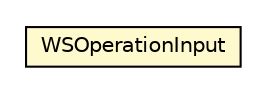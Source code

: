 #!/usr/local/bin/dot
#
# Class diagram 
# Generated by UMLGraph version R5_6-24-gf6e263 (http://www.umlgraph.org/)
#

digraph G {
	edge [fontname="Helvetica",fontsize=10,labelfontname="Helvetica",labelfontsize=10];
	node [fontname="Helvetica",fontsize=10,shape=plaintext];
	nodesep=0.25;
	ranksep=0.5;
	// org.universAAL.ri.wsdlToolkit.ioApi.WSOperationInput
	c8620114 [label=<<table title="org.universAAL.ri.wsdlToolkit.ioApi.WSOperationInput" border="0" cellborder="1" cellspacing="0" cellpadding="2" port="p" bgcolor="lemonChiffon" href="./WSOperationInput.html">
		<tr><td><table border="0" cellspacing="0" cellpadding="1">
<tr><td align="center" balign="center"> WSOperationInput </td></tr>
		</table></td></tr>
		</table>>, URL="./WSOperationInput.html", fontname="Helvetica", fontcolor="black", fontsize=10.0];
}


